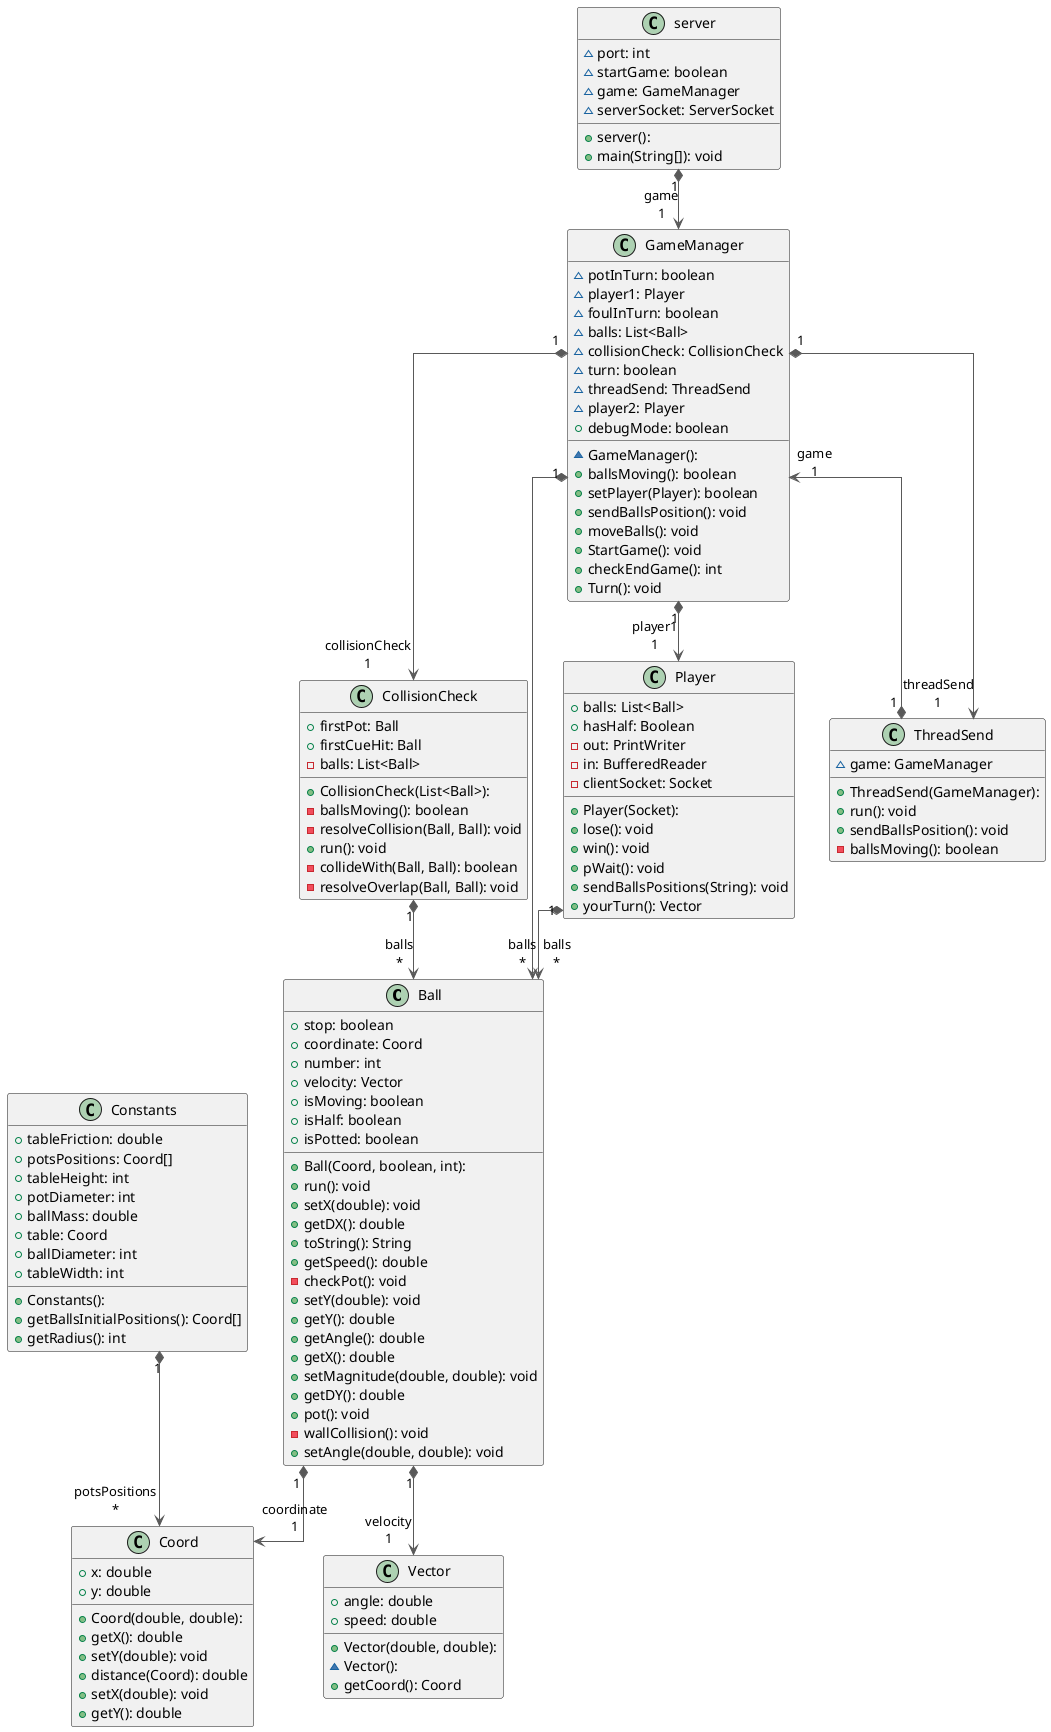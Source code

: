 @startuml ServerClass

skinparam linetype ortho

class Ball {
  + Ball(Coord, boolean, int): 
  + stop: boolean
  + coordinate: Coord
  + number: int
  + velocity: Vector
  + isMoving: boolean
  + isHalf: boolean
  + isPotted: boolean
  + run(): void
  + setX(double): void
  + getDX(): double
  + toString(): String
  + getSpeed(): double
  - checkPot(): void
  + setY(double): void
  + getY(): double
  + getAngle(): double
  + getX(): double
  + setMagnitude(double, double): void
  + getDY(): double
  + pot(): void
  - wallCollision(): void
  + setAngle(double, double): void
}
class CollisionCheck {
  + CollisionCheck(List<Ball>): 
  + firstPot: Ball
  + firstCueHit: Ball
  - balls: List<Ball>
  - ballsMoving(): boolean
  - resolveCollision(Ball, Ball): void
  + run(): void
  - collideWith(Ball, Ball): boolean
  - resolveOverlap(Ball, Ball): void
}
class Constants {
  + Constants(): 
  + tableFriction: double
  + potsPositions: Coord[]
  + tableHeight: int
  + potDiameter: int
  + ballMass: double
  + table: Coord
  + ballDiameter: int
  + tableWidth: int
  + getBallsInitialPositions(): Coord[]
  + getRadius(): int
}
class Coord {
  + Coord(double, double): 
  + x: double
  + y: double
  + getX(): double
  + setY(double): void
  + distance(Coord): double
  + setX(double): void
  + getY(): double
}
class GameManager {
  ~ GameManager(): 
  ~ potInTurn: boolean
  ~ player1: Player
  ~ foulInTurn: boolean
  ~ balls: List<Ball>
  ~ collisionCheck: CollisionCheck
  ~ turn: boolean
  ~ threadSend: ThreadSend
  ~ player2: Player
  + debugMode: boolean
  + ballsMoving(): boolean
  + setPlayer(Player): boolean
  + sendBallsPosition(): void
  + moveBalls(): void
  + StartGame(): void
  + checkEndGame(): int
  + Turn(): void
}
class Player {
  + Player(Socket): 
  + balls: List<Ball>
  + hasHalf: Boolean
  - out: PrintWriter
  - in: BufferedReader
  - clientSocket: Socket
  + lose(): void
  + win(): void
  + pWait(): void
  + sendBallsPositions(String): void
  + yourTurn(): Vector
}
class ThreadSend {
  + ThreadSend(GameManager): 
  ~ game: GameManager
  + run(): void
  + sendBallsPosition(): void
  - ballsMoving(): boolean
}
class Vector {
  + Vector(double, double): 
  ~ Vector(): 
  + angle: double
  + speed: double
  + getCoord(): Coord
}
class server {
  + server(): 
  ~ port: int
  ~ startGame: boolean
  ~ game: GameManager
  ~ serverSocket: ServerSocket
  + main(String[]): void
}

Ball           "1" *-[#595959,plain]-> "coordinate\n1" Coord          
Ball           "1" *-[#595959,plain]-> "velocity\n1" Vector         
CollisionCheck "1" *-[#595959,plain]-> "balls\n*" Ball           
Constants      "1" *-[#595959,plain]-> "potsPositions\n*" Coord          
GameManager    "1" *-[#595959,plain]-> "balls\n*" Ball           
GameManager    "1" *-[#595959,plain]-> "collisionCheck\n1" CollisionCheck 
GameManager    "1" *-[#595959,plain]-> "player1\n1" Player         
GameManager    "1" *-[#595959,plain]-> "threadSend\n1" ThreadSend     
Player         "1" *-[#595959,plain]-> "balls\n*" Ball           
ThreadSend     "1" *-[#595959,plain]-> "game\n1" GameManager    
server         "1" *-[#595959,plain]-> "game\n1" GameManager    
@enduml
